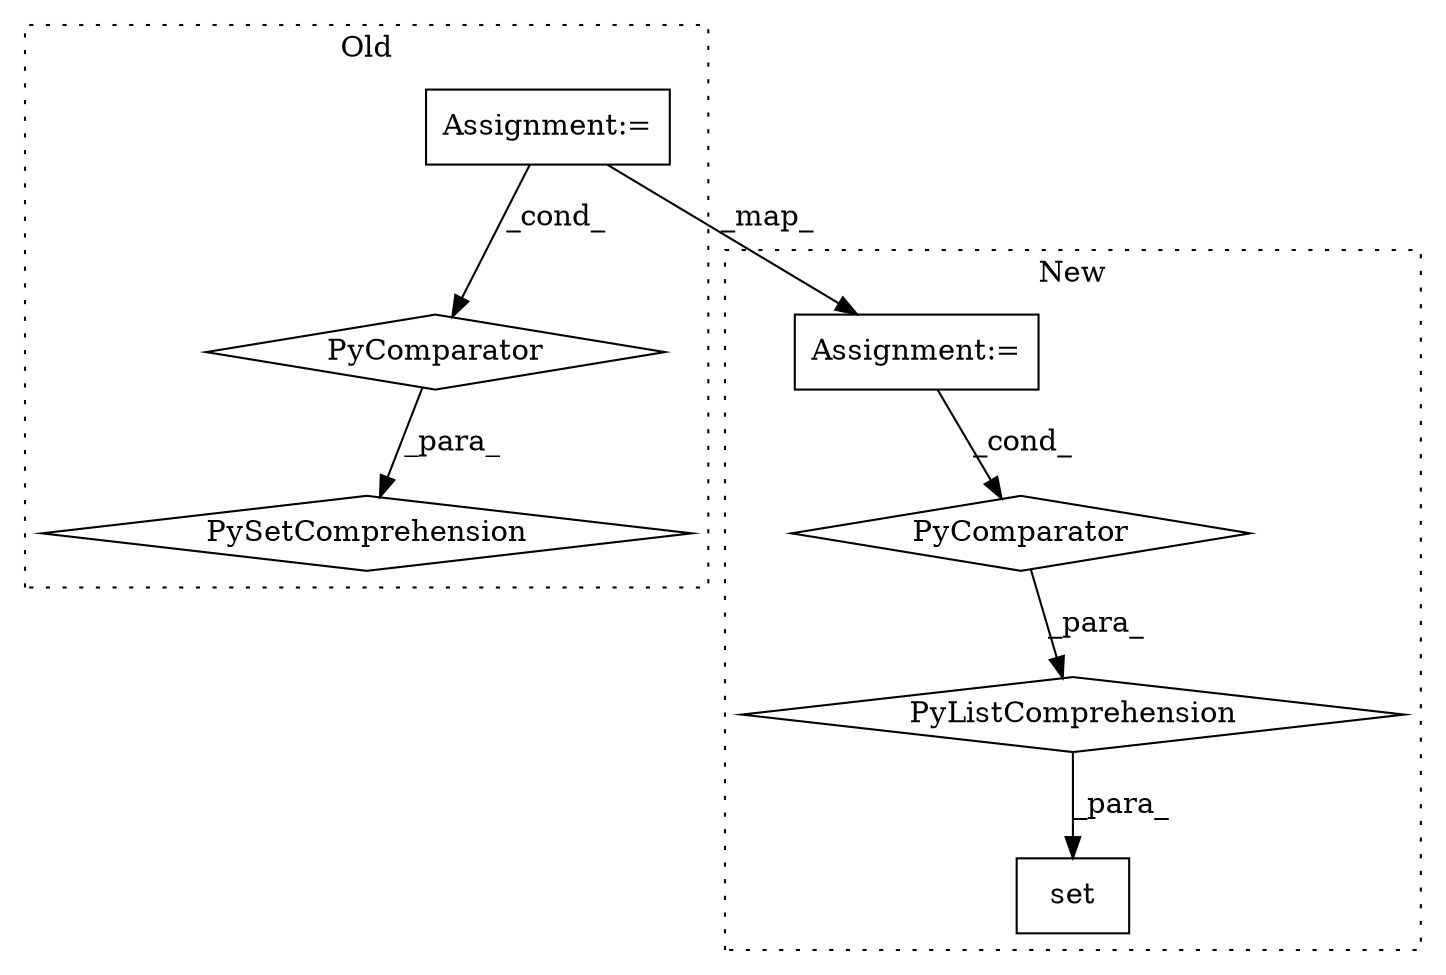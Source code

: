 digraph G {
subgraph cluster0 {
1 [label="PySetComprehension" a="111" s="4831" l="183" shape="diamond"];
3 [label="PyComparator" a="113" s="4970" l="36" shape="diamond"];
6 [label="Assignment:=" a="7" s="4970" l="36" shape="box"];
label = "Old";
style="dotted";
}
subgraph cluster1 {
2 [label="PyListComprehension" a="109" s="4835" l="168" shape="diamond"];
4 [label="PyComparator" a="113" s="4959" l="36" shape="diamond"];
5 [label="Assignment:=" a="7" s="4959" l="36" shape="box"];
7 [label="set" a="32" s="4820,5003" l="15,-5" shape="box"];
label = "New";
style="dotted";
}
2 -> 7 [label="_para_"];
3 -> 1 [label="_para_"];
4 -> 2 [label="_para_"];
5 -> 4 [label="_cond_"];
6 -> 3 [label="_cond_"];
6 -> 5 [label="_map_"];
}